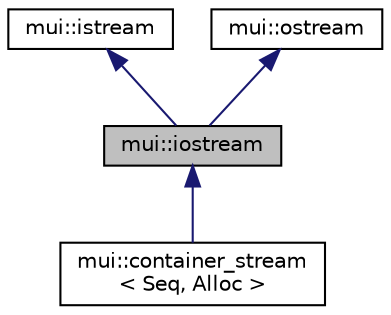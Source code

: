digraph "mui::iostream"
{
 // LATEX_PDF_SIZE
  edge [fontname="Helvetica",fontsize="10",labelfontname="Helvetica",labelfontsize="10"];
  node [fontname="Helvetica",fontsize="10",shape=record];
  Node1 [label="mui::iostream",height=0.2,width=0.4,color="black", fillcolor="grey75", style="filled", fontcolor="black",tooltip=" "];
  Node2 -> Node1 [dir="back",color="midnightblue",fontsize="10",style="solid",fontname="Helvetica"];
  Node2 [label="mui::istream",height=0.2,width=0.4,color="black", fillcolor="white", style="filled",URL="$classmui_1_1istream.html",tooltip=" "];
  Node3 -> Node1 [dir="back",color="midnightblue",fontsize="10",style="solid",fontname="Helvetica"];
  Node3 [label="mui::ostream",height=0.2,width=0.4,color="black", fillcolor="white", style="filled",URL="$classmui_1_1ostream.html",tooltip=" "];
  Node1 -> Node4 [dir="back",color="midnightblue",fontsize="10",style="solid",fontname="Helvetica"];
  Node4 [label="mui::container_stream\l\< Seq, Alloc \>",height=0.2,width=0.4,color="black", fillcolor="white", style="filled",URL="$classmui_1_1container__stream.html",tooltip=" "];
}
